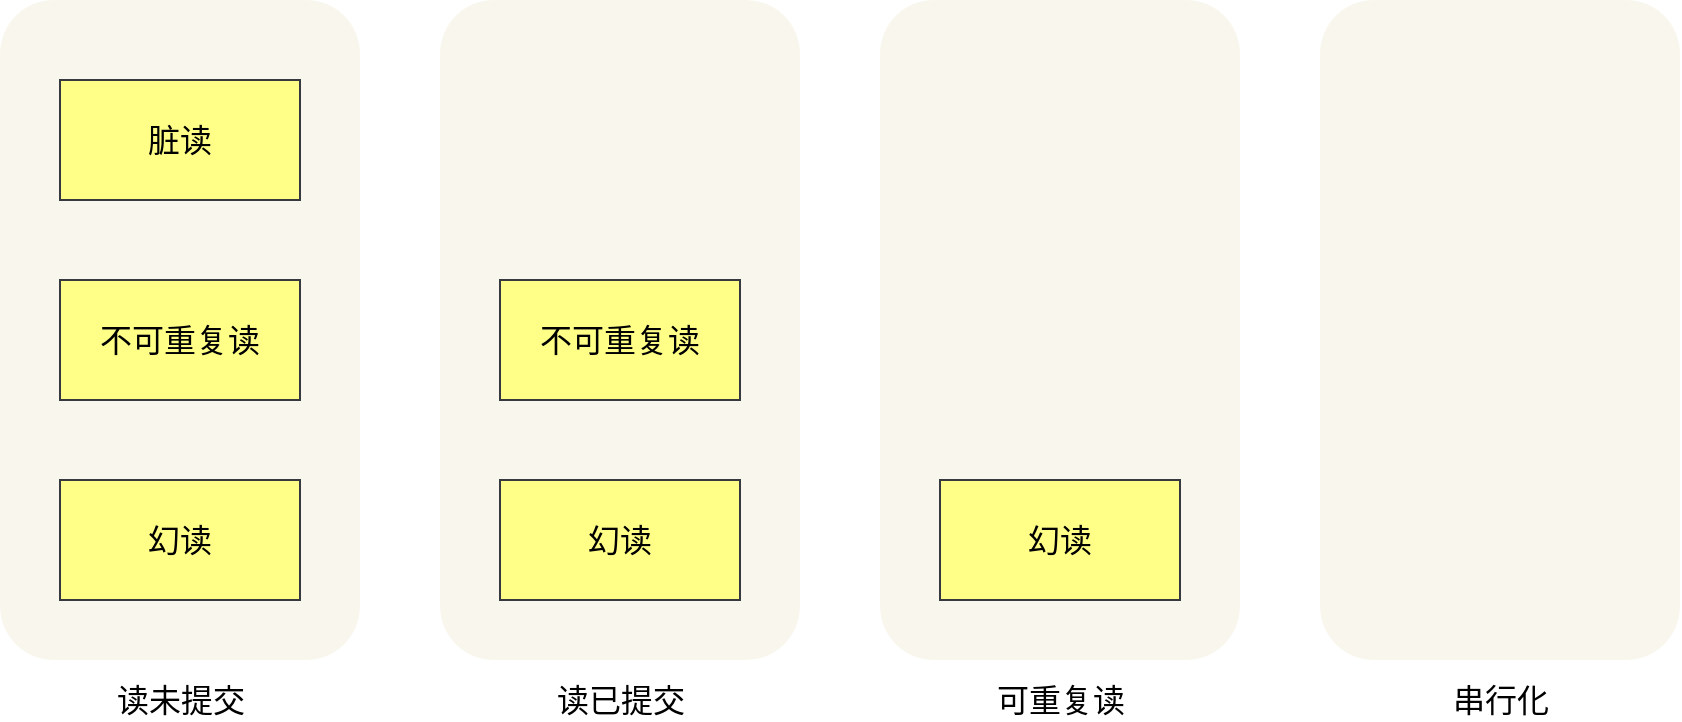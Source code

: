 <mxfile version="14.9.4" type="github">
  <diagram id="6_EzaH60r4s2YtEv9FGz" name="第 1 页">
    <mxGraphModel dx="946" dy="501" grid="1" gridSize="10" guides="1" tooltips="1" connect="1" arrows="1" fold="1" page="1" pageScale="1" pageWidth="827" pageHeight="1169" math="0" shadow="0">
      <root>
        <mxCell id="0" />
        <mxCell id="1" parent="0" />
        <mxCell id="DNKRB5grRHmvCpaJHq7s-4" value="" style="rounded=1;whiteSpace=wrap;html=1;fontSize=16;fillColor=#f9f7ed;strokeColor=none;" vertex="1" parent="1">
          <mxGeometry x="90" y="120" width="180" height="330" as="geometry" />
        </mxCell>
        <mxCell id="DNKRB5grRHmvCpaJHq7s-1" value="脏读" style="rounded=0;whiteSpace=wrap;html=1;fontSize=16;fillColor=#ffff88;strokeColor=#36393d;" vertex="1" parent="1">
          <mxGeometry x="120" y="160" width="120" height="60" as="geometry" />
        </mxCell>
        <mxCell id="DNKRB5grRHmvCpaJHq7s-2" value="不可重复读" style="rounded=0;whiteSpace=wrap;html=1;fontSize=16;fillColor=#ffff88;strokeColor=#36393d;" vertex="1" parent="1">
          <mxGeometry x="120" y="260" width="120" height="60" as="geometry" />
        </mxCell>
        <mxCell id="DNKRB5grRHmvCpaJHq7s-3" value="幻读" style="rounded=0;whiteSpace=wrap;html=1;fontSize=16;fillColor=#ffff88;strokeColor=#36393d;" vertex="1" parent="1">
          <mxGeometry x="120" y="360" width="120" height="60" as="geometry" />
        </mxCell>
        <mxCell id="DNKRB5grRHmvCpaJHq7s-5" value="读未提交" style="text;html=1;align=center;verticalAlign=middle;resizable=0;points=[];autosize=1;strokeColor=none;fontSize=16;" vertex="1" parent="1">
          <mxGeometry x="140" y="460" width="80" height="20" as="geometry" />
        </mxCell>
        <mxCell id="DNKRB5grRHmvCpaJHq7s-6" value="" style="rounded=1;whiteSpace=wrap;html=1;fontSize=16;fillColor=#f9f7ed;strokeColor=none;" vertex="1" parent="1">
          <mxGeometry x="310" y="120" width="180" height="330" as="geometry" />
        </mxCell>
        <mxCell id="DNKRB5grRHmvCpaJHq7s-8" value="不可重复读" style="rounded=0;whiteSpace=wrap;html=1;fontSize=16;fillColor=#ffff88;strokeColor=#36393d;" vertex="1" parent="1">
          <mxGeometry x="340" y="260" width="120" height="60" as="geometry" />
        </mxCell>
        <mxCell id="DNKRB5grRHmvCpaJHq7s-9" value="幻读" style="rounded=0;whiteSpace=wrap;html=1;fontSize=16;fillColor=#ffff88;strokeColor=#36393d;" vertex="1" parent="1">
          <mxGeometry x="340" y="360" width="120" height="60" as="geometry" />
        </mxCell>
        <mxCell id="DNKRB5grRHmvCpaJHq7s-10" value="读已提交" style="text;html=1;align=center;verticalAlign=middle;resizable=0;points=[];autosize=1;strokeColor=none;fontSize=16;" vertex="1" parent="1">
          <mxGeometry x="360" y="460" width="80" height="20" as="geometry" />
        </mxCell>
        <mxCell id="DNKRB5grRHmvCpaJHq7s-11" value="" style="rounded=1;whiteSpace=wrap;html=1;fontSize=16;fillColor=#f9f7ed;strokeColor=none;" vertex="1" parent="1">
          <mxGeometry x="530" y="120" width="180" height="330" as="geometry" />
        </mxCell>
        <mxCell id="DNKRB5grRHmvCpaJHq7s-14" value="幻读" style="rounded=0;whiteSpace=wrap;html=1;fontSize=16;fillColor=#ffff88;strokeColor=#36393d;" vertex="1" parent="1">
          <mxGeometry x="560" y="360" width="120" height="60" as="geometry" />
        </mxCell>
        <mxCell id="DNKRB5grRHmvCpaJHq7s-15" value="可重复读" style="text;html=1;align=center;verticalAlign=middle;resizable=0;points=[];autosize=1;strokeColor=none;fontSize=16;" vertex="1" parent="1">
          <mxGeometry x="580" y="460" width="80" height="20" as="geometry" />
        </mxCell>
        <mxCell id="DNKRB5grRHmvCpaJHq7s-16" value="" style="rounded=1;whiteSpace=wrap;html=1;fontSize=16;fillColor=#f9f7ed;strokeColor=none;" vertex="1" parent="1">
          <mxGeometry x="750" y="120" width="180" height="330" as="geometry" />
        </mxCell>
        <mxCell id="DNKRB5grRHmvCpaJHq7s-19" value="串行化" style="text;html=1;align=center;verticalAlign=middle;resizable=0;points=[];autosize=1;strokeColor=none;fontSize=16;" vertex="1" parent="1">
          <mxGeometry x="810" y="460" width="60" height="20" as="geometry" />
        </mxCell>
      </root>
    </mxGraphModel>
  </diagram>
</mxfile>

